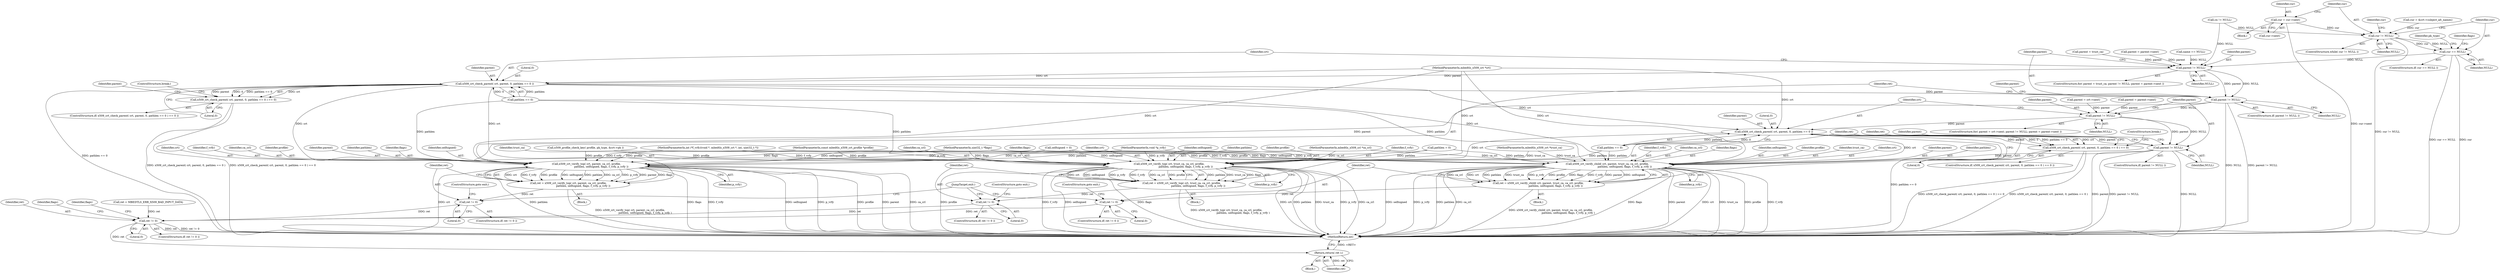 digraph "0_mbedtls_d15795acd5074e0b44e71f7ede8bdfe1b48591fc@pointer" {
"1000227" [label="(Call,cur = cur->next)"];
"1000173" [label="(Call,cur != NULL)"];
"1000233" [label="(Call,cur == NULL)"];
"1000354" [label="(Call,parent != NULL)"];
"1000365" [label="(Call,x509_crt_check_parent( crt, parent, 0, pathlen == 0 ))"];
"1000364" [label="(Call,x509_crt_check_parent( crt, parent, 0, pathlen == 0 ) == 0)"];
"1000375" [label="(Call,parent != NULL)"];
"1000381" [label="(Call,x509_crt_verify_top( crt, parent, ca_crl, profile,\n                                    pathlen, selfsigned, flags, f_vrfy, p_vrfy ))"];
"1000379" [label="(Call,ret = x509_crt_verify_top( crt, parent, ca_crl, profile,\n                                    pathlen, selfsigned, flags, f_vrfy, p_vrfy ))"];
"1000392" [label="(Call,ret != 0)"];
"1000467" [label="(Call,ret != 0)"];
"1000478" [label="(Return,return( ret );)"];
"1000404" [label="(Call,parent != NULL)"];
"1000414" [label="(Call,x509_crt_check_parent( crt, parent, 0, pathlen == 0 ))"];
"1000413" [label="(Call,x509_crt_check_parent( crt, parent, 0, pathlen == 0 ) == 0)"];
"1000424" [label="(Call,parent != NULL)"];
"1000430" [label="(Call,x509_crt_verify_child( crt, parent, trust_ca, ca_crl, profile,\n                                          pathlen, selfsigned, flags, f_vrfy, p_vrfy ))"];
"1000428" [label="(Call,ret = x509_crt_verify_child( crt, parent, trust_ca, ca_crl, profile,\n                                          pathlen, selfsigned, flags, f_vrfy, p_vrfy ))"];
"1000442" [label="(Call,ret != 0)"];
"1000450" [label="(Call,x509_crt_verify_top( crt, trust_ca, ca_crl, profile,\n                                        pathlen, selfsigned, flags, f_vrfy, p_vrfy ))"];
"1000448" [label="(Call,ret = x509_crt_verify_top( crt, trust_ca, ca_crl, profile,\n                                        pathlen, selfsigned, flags, f_vrfy, p_vrfy ))"];
"1000461" [label="(Call,ret != 0)"];
"1000483" [label="(Identifier,flags)"];
"1000393" [label="(Identifier,ret)"];
"1000140" [label="(Call,ret = MBEDTLS_ERR_X509_BAD_INPUT_DATA)"];
"1000412" [label="(ControlStructure,if( x509_crt_check_parent( crt, parent, 0, pathlen == 0 ) == 0 ))"];
"1000424" [label="(Call,parent != NULL)"];
"1000172" [label="(ControlStructure,while( cur != NULL ))"];
"1000478" [label="(Return,return( ret );)"];
"1000415" [label="(Identifier,crt)"];
"1000228" [label="(Identifier,cur)"];
"1000468" [label="(Identifier,ret)"];
"1000364" [label="(Call,x509_crt_check_parent( crt, parent, 0, pathlen == 0 ) == 0)"];
"1000408" [label="(Identifier,parent)"];
"1000378" [label="(Block,)"];
"1000437" [label="(Identifier,selfsigned)"];
"1000174" [label="(Identifier,cur)"];
"1000121" [label="(Call,selfsigned = 0)"];
"1000376" [label="(Identifier,parent)"];
"1000413" [label="(Call,x509_crt_check_parent( crt, parent, 0, pathlen == 0 ) == 0)"];
"1000470" [label="(Block,)"];
"1000443" [label="(Identifier,ret)"];
"1000380" [label="(Identifier,ret)"];
"1000350" [label="(ControlStructure,for( parent = trust_ca; parent != NULL; parent = parent->next ))"];
"1000356" [label="(Identifier,NULL)"];
"1000182" [label="(Identifier,cur)"];
"1000229" [label="(Call,cur->next)"];
"1000105" [label="(MethodParameterIn,mbedtls_x509_crt *crt)"];
"1000106" [label="(MethodParameterIn,mbedtls_x509_crt *trust_ca)"];
"1000363" [label="(ControlStructure,if( x509_crt_check_parent( crt, parent, 0, pathlen == 0 ) == 0 ))"];
"1000463" [label="(Literal,0)"];
"1000368" [label="(Literal,0)"];
"1000238" [label="(Identifier,flags)"];
"1000384" [label="(Identifier,ca_crl)"];
"1000392" [label="(Call,ret != 0)"];
"1000426" [label="(Identifier,NULL)"];
"1000435" [label="(Identifier,profile)"];
"1000405" [label="(Identifier,parent)"];
"1000447" [label="(Block,)"];
"1000338" [label="(Call,x509_profile_check_key( profile, pk_type, &crt->pk ))"];
"1000489" [label="(MethodReturn,int)"];
"1000433" [label="(Identifier,trust_ca)"];
"1000462" [label="(Identifier,ret)"];
"1000355" [label="(Identifier,parent)"];
"1000431" [label="(Identifier,crt)"];
"1000365" [label="(Call,x509_crt_check_parent( crt, parent, 0, pathlen == 0 ))"];
"1000422" [label="(ControlStructure,break;)"];
"1000406" [label="(Identifier,NULL)"];
"1000460" [label="(ControlStructure,if( ret != 0 ))"];
"1000414" [label="(Call,x509_crt_check_parent( crt, parent, 0, pathlen == 0 ))"];
"1000358" [label="(Identifier,parent)"];
"1000386" [label="(Identifier,pathlen)"];
"1000465" [label="(JumpTarget,exit:)"];
"1000166" [label="(Call,cur = &crt->subject_alt_names)"];
"1000379" [label="(Call,ret = x509_crt_verify_top( crt, parent, ca_crl, profile,\n                                    pathlen, selfsigned, flags, f_vrfy, p_vrfy ))"];
"1000429" [label="(Identifier,ret)"];
"1000111" [label="(MethodParameterIn,int (*f_vrfy)(void *, mbedtls_x509_crt *, int, uint32_t *))"];
"1000108" [label="(MethodParameterIn,const mbedtls_x509_crt_profile *profile)"];
"1000416" [label="(Identifier,parent)"];
"1000375" [label="(Call,parent != NULL)"];
"1000400" [label="(Identifier,parent)"];
"1000388" [label="(Identifier,flags)"];
"1000227" [label="(Call,cur = cur->next)"];
"1000383" [label="(Identifier,parent)"];
"1000428" [label="(Call,ret = x509_crt_verify_child( crt, parent, trust_ca, ca_crl, profile,\n                                          pathlen, selfsigned, flags, f_vrfy, p_vrfy ))"];
"1000464" [label="(ControlStructure,goto exit;)"];
"1000469" [label="(Literal,0)"];
"1000387" [label="(Identifier,selfsigned)"];
"1000110" [label="(MethodParameterIn,uint32_t *flags)"];
"1000367" [label="(Identifier,parent)"];
"1000479" [label="(Identifier,ret)"];
"1000432" [label="(Identifier,parent)"];
"1000117" [label="(Call,pathlen = 0)"];
"1000459" [label="(Identifier,p_vrfy)"];
"1000466" [label="(ControlStructure,if( ret != 0 ))"];
"1000390" [label="(Identifier,p_vrfy)"];
"1000399" [label="(Call,parent = crt->next)"];
"1000473" [label="(Identifier,flags)"];
"1000112" [label="(MethodParameterIn,void *p_vrfy)"];
"1000382" [label="(Identifier,crt)"];
"1000451" [label="(Identifier,crt)"];
"1000389" [label="(Identifier,f_vrfy)"];
"1000441" [label="(ControlStructure,if( ret != 0 ))"];
"1000427" [label="(Block,)"];
"1000436" [label="(Identifier,pathlen)"];
"1000351" [label="(Call,parent = trust_ca)"];
"1000357" [label="(Call,parent = parent->next)"];
"1000175" [label="(Identifier,NULL)"];
"1000235" [label="(Identifier,NULL)"];
"1000456" [label="(Identifier,selfsigned)"];
"1000407" [label="(Call,parent = parent->next)"];
"1000461" [label="(Call,ret != 0)"];
"1000448" [label="(Call,ret = x509_crt_verify_top( crt, trust_ca, ca_crl, profile,\n                                        pathlen, selfsigned, flags, f_vrfy, p_vrfy ))"];
"1000449" [label="(Identifier,ret)"];
"1000458" [label="(Identifier,f_vrfy)"];
"1000234" [label="(Identifier,cur)"];
"1000395" [label="(ControlStructure,goto exit;)"];
"1000107" [label="(MethodParameterIn,mbedtls_x509_crl *ca_crl)"];
"1000452" [label="(Identifier,trust_ca)"];
"1000232" [label="(ControlStructure,if( cur == NULL ))"];
"1000381" [label="(Call,x509_crt_verify_top( crt, parent, ca_crl, profile,\n                                    pathlen, selfsigned, flags, f_vrfy, p_vrfy ))"];
"1000453" [label="(Identifier,ca_crl)"];
"1000457" [label="(Identifier,flags)"];
"1000467" [label="(Call,ret != 0)"];
"1000430" [label="(Call,x509_crt_verify_child( crt, parent, trust_ca, ca_crl, profile,\n                                          pathlen, selfsigned, flags, f_vrfy, p_vrfy ))"];
"1000418" [label="(Call,pathlen == 0)"];
"1000354" [label="(Call,parent != NULL)"];
"1000233" [label="(Call,cur == NULL)"];
"1000425" [label="(Identifier,parent)"];
"1000439" [label="(Identifier,f_vrfy)"];
"1000442" [label="(Call,ret != 0)"];
"1000312" [label="(Call,name == NULL)"];
"1000404" [label="(Call,parent != NULL)"];
"1000369" [label="(Call,pathlen == 0)"];
"1000366" [label="(Identifier,crt)"];
"1000145" [label="(Call,cn != NULL)"];
"1000320" [label="(Identifier,pk_type)"];
"1000394" [label="(Literal,0)"];
"1000445" [label="(ControlStructure,goto exit;)"];
"1000450" [label="(Call,x509_crt_verify_top( crt, trust_ca, ca_crl, profile,\n                                        pathlen, selfsigned, flags, f_vrfy, p_vrfy ))"];
"1000444" [label="(Literal,0)"];
"1000434" [label="(Identifier,ca_crl)"];
"1000176" [label="(Block,)"];
"1000440" [label="(Identifier,p_vrfy)"];
"1000372" [label="(Literal,0)"];
"1000421" [label="(Literal,0)"];
"1000417" [label="(Literal,0)"];
"1000173" [label="(Call,cur != NULL)"];
"1000455" [label="(Identifier,pathlen)"];
"1000398" [label="(ControlStructure,for( parent = crt->next; parent != NULL; parent = parent->next ))"];
"1000454" [label="(Identifier,profile)"];
"1000438" [label="(Identifier,flags)"];
"1000391" [label="(ControlStructure,if( ret != 0 ))"];
"1000423" [label="(ControlStructure,if( parent != NULL ))"];
"1000385" [label="(Identifier,profile)"];
"1000377" [label="(Identifier,NULL)"];
"1000374" [label="(ControlStructure,if( parent != NULL ))"];
"1000373" [label="(ControlStructure,break;)"];
"1000227" -> "1000176"  [label="AST: "];
"1000227" -> "1000229"  [label="CFG: "];
"1000228" -> "1000227"  [label="AST: "];
"1000229" -> "1000227"  [label="AST: "];
"1000174" -> "1000227"  [label="CFG: "];
"1000227" -> "1000489"  [label="DDG: cur->next"];
"1000227" -> "1000173"  [label="DDG: cur"];
"1000173" -> "1000172"  [label="AST: "];
"1000173" -> "1000175"  [label="CFG: "];
"1000174" -> "1000173"  [label="AST: "];
"1000175" -> "1000173"  [label="AST: "];
"1000182" -> "1000173"  [label="CFG: "];
"1000234" -> "1000173"  [label="CFG: "];
"1000173" -> "1000489"  [label="DDG: cur != NULL"];
"1000166" -> "1000173"  [label="DDG: cur"];
"1000145" -> "1000173"  [label="DDG: NULL"];
"1000173" -> "1000233"  [label="DDG: cur"];
"1000173" -> "1000233"  [label="DDG: NULL"];
"1000233" -> "1000232"  [label="AST: "];
"1000233" -> "1000235"  [label="CFG: "];
"1000234" -> "1000233"  [label="AST: "];
"1000235" -> "1000233"  [label="AST: "];
"1000238" -> "1000233"  [label="CFG: "];
"1000320" -> "1000233"  [label="CFG: "];
"1000233" -> "1000489"  [label="DDG: cur == NULL"];
"1000233" -> "1000489"  [label="DDG: cur"];
"1000233" -> "1000354"  [label="DDG: NULL"];
"1000354" -> "1000350"  [label="AST: "];
"1000354" -> "1000356"  [label="CFG: "];
"1000355" -> "1000354"  [label="AST: "];
"1000356" -> "1000354"  [label="AST: "];
"1000366" -> "1000354"  [label="CFG: "];
"1000376" -> "1000354"  [label="CFG: "];
"1000357" -> "1000354"  [label="DDG: parent"];
"1000351" -> "1000354"  [label="DDG: parent"];
"1000312" -> "1000354"  [label="DDG: NULL"];
"1000145" -> "1000354"  [label="DDG: NULL"];
"1000354" -> "1000365"  [label="DDG: parent"];
"1000354" -> "1000375"  [label="DDG: parent"];
"1000354" -> "1000375"  [label="DDG: NULL"];
"1000365" -> "1000364"  [label="AST: "];
"1000365" -> "1000369"  [label="CFG: "];
"1000366" -> "1000365"  [label="AST: "];
"1000367" -> "1000365"  [label="AST: "];
"1000368" -> "1000365"  [label="AST: "];
"1000369" -> "1000365"  [label="AST: "];
"1000372" -> "1000365"  [label="CFG: "];
"1000365" -> "1000489"  [label="DDG: pathlen == 0"];
"1000365" -> "1000364"  [label="DDG: crt"];
"1000365" -> "1000364"  [label="DDG: parent"];
"1000365" -> "1000364"  [label="DDG: 0"];
"1000365" -> "1000364"  [label="DDG: pathlen == 0"];
"1000105" -> "1000365"  [label="DDG: crt"];
"1000369" -> "1000365"  [label="DDG: pathlen"];
"1000369" -> "1000365"  [label="DDG: 0"];
"1000365" -> "1000375"  [label="DDG: parent"];
"1000365" -> "1000381"  [label="DDG: crt"];
"1000365" -> "1000414"  [label="DDG: crt"];
"1000365" -> "1000430"  [label="DDG: crt"];
"1000365" -> "1000450"  [label="DDG: crt"];
"1000364" -> "1000363"  [label="AST: "];
"1000364" -> "1000372"  [label="CFG: "];
"1000372" -> "1000364"  [label="AST: "];
"1000373" -> "1000364"  [label="CFG: "];
"1000358" -> "1000364"  [label="CFG: "];
"1000364" -> "1000489"  [label="DDG: x509_crt_check_parent( crt, parent, 0, pathlen == 0 )"];
"1000364" -> "1000489"  [label="DDG: x509_crt_check_parent( crt, parent, 0, pathlen == 0 ) == 0"];
"1000375" -> "1000374"  [label="AST: "];
"1000375" -> "1000377"  [label="CFG: "];
"1000376" -> "1000375"  [label="AST: "];
"1000377" -> "1000375"  [label="AST: "];
"1000380" -> "1000375"  [label="CFG: "];
"1000400" -> "1000375"  [label="CFG: "];
"1000375" -> "1000489"  [label="DDG: NULL"];
"1000375" -> "1000489"  [label="DDG: parent != NULL"];
"1000375" -> "1000381"  [label="DDG: parent"];
"1000375" -> "1000404"  [label="DDG: NULL"];
"1000381" -> "1000379"  [label="AST: "];
"1000381" -> "1000390"  [label="CFG: "];
"1000382" -> "1000381"  [label="AST: "];
"1000383" -> "1000381"  [label="AST: "];
"1000384" -> "1000381"  [label="AST: "];
"1000385" -> "1000381"  [label="AST: "];
"1000386" -> "1000381"  [label="AST: "];
"1000387" -> "1000381"  [label="AST: "];
"1000388" -> "1000381"  [label="AST: "];
"1000389" -> "1000381"  [label="AST: "];
"1000390" -> "1000381"  [label="AST: "];
"1000379" -> "1000381"  [label="CFG: "];
"1000381" -> "1000489"  [label="DDG: parent"];
"1000381" -> "1000489"  [label="DDG: f_vrfy"];
"1000381" -> "1000489"  [label="DDG: ca_crl"];
"1000381" -> "1000489"  [label="DDG: flags"];
"1000381" -> "1000489"  [label="DDG: selfsigned"];
"1000381" -> "1000489"  [label="DDG: p_vrfy"];
"1000381" -> "1000489"  [label="DDG: crt"];
"1000381" -> "1000489"  [label="DDG: pathlen"];
"1000381" -> "1000489"  [label="DDG: profile"];
"1000381" -> "1000379"  [label="DDG: crt"];
"1000381" -> "1000379"  [label="DDG: f_vrfy"];
"1000381" -> "1000379"  [label="DDG: profile"];
"1000381" -> "1000379"  [label="DDG: selfsigned"];
"1000381" -> "1000379"  [label="DDG: pathlen"];
"1000381" -> "1000379"  [label="DDG: ca_crl"];
"1000381" -> "1000379"  [label="DDG: p_vrfy"];
"1000381" -> "1000379"  [label="DDG: parent"];
"1000381" -> "1000379"  [label="DDG: flags"];
"1000105" -> "1000381"  [label="DDG: crt"];
"1000107" -> "1000381"  [label="DDG: ca_crl"];
"1000338" -> "1000381"  [label="DDG: profile"];
"1000108" -> "1000381"  [label="DDG: profile"];
"1000369" -> "1000381"  [label="DDG: pathlen"];
"1000117" -> "1000381"  [label="DDG: pathlen"];
"1000121" -> "1000381"  [label="DDG: selfsigned"];
"1000110" -> "1000381"  [label="DDG: flags"];
"1000111" -> "1000381"  [label="DDG: f_vrfy"];
"1000112" -> "1000381"  [label="DDG: p_vrfy"];
"1000379" -> "1000378"  [label="AST: "];
"1000380" -> "1000379"  [label="AST: "];
"1000393" -> "1000379"  [label="CFG: "];
"1000379" -> "1000489"  [label="DDG: x509_crt_verify_top( crt, parent, ca_crl, profile,\n                                    pathlen, selfsigned, flags, f_vrfy, p_vrfy )"];
"1000379" -> "1000392"  [label="DDG: ret"];
"1000392" -> "1000391"  [label="AST: "];
"1000392" -> "1000394"  [label="CFG: "];
"1000393" -> "1000392"  [label="AST: "];
"1000394" -> "1000392"  [label="AST: "];
"1000395" -> "1000392"  [label="CFG: "];
"1000465" -> "1000392"  [label="CFG: "];
"1000392" -> "1000467"  [label="DDG: ret"];
"1000467" -> "1000466"  [label="AST: "];
"1000467" -> "1000469"  [label="CFG: "];
"1000468" -> "1000467"  [label="AST: "];
"1000469" -> "1000467"  [label="AST: "];
"1000473" -> "1000467"  [label="CFG: "];
"1000483" -> "1000467"  [label="CFG: "];
"1000467" -> "1000489"  [label="DDG: ret"];
"1000467" -> "1000489"  [label="DDG: ret != 0"];
"1000442" -> "1000467"  [label="DDG: ret"];
"1000140" -> "1000467"  [label="DDG: ret"];
"1000461" -> "1000467"  [label="DDG: ret"];
"1000467" -> "1000478"  [label="DDG: ret"];
"1000478" -> "1000470"  [label="AST: "];
"1000478" -> "1000479"  [label="CFG: "];
"1000479" -> "1000478"  [label="AST: "];
"1000489" -> "1000478"  [label="CFG: "];
"1000478" -> "1000489"  [label="DDG: <RET>"];
"1000479" -> "1000478"  [label="DDG: ret"];
"1000404" -> "1000398"  [label="AST: "];
"1000404" -> "1000406"  [label="CFG: "];
"1000405" -> "1000404"  [label="AST: "];
"1000406" -> "1000404"  [label="AST: "];
"1000415" -> "1000404"  [label="CFG: "];
"1000425" -> "1000404"  [label="CFG: "];
"1000407" -> "1000404"  [label="DDG: parent"];
"1000399" -> "1000404"  [label="DDG: parent"];
"1000404" -> "1000414"  [label="DDG: parent"];
"1000404" -> "1000424"  [label="DDG: parent"];
"1000404" -> "1000424"  [label="DDG: NULL"];
"1000414" -> "1000413"  [label="AST: "];
"1000414" -> "1000418"  [label="CFG: "];
"1000415" -> "1000414"  [label="AST: "];
"1000416" -> "1000414"  [label="AST: "];
"1000417" -> "1000414"  [label="AST: "];
"1000418" -> "1000414"  [label="AST: "];
"1000421" -> "1000414"  [label="CFG: "];
"1000414" -> "1000489"  [label="DDG: pathlen == 0"];
"1000414" -> "1000413"  [label="DDG: crt"];
"1000414" -> "1000413"  [label="DDG: parent"];
"1000414" -> "1000413"  [label="DDG: 0"];
"1000414" -> "1000413"  [label="DDG: pathlen == 0"];
"1000105" -> "1000414"  [label="DDG: crt"];
"1000418" -> "1000414"  [label="DDG: pathlen"];
"1000418" -> "1000414"  [label="DDG: 0"];
"1000414" -> "1000424"  [label="DDG: parent"];
"1000414" -> "1000430"  [label="DDG: crt"];
"1000414" -> "1000450"  [label="DDG: crt"];
"1000413" -> "1000412"  [label="AST: "];
"1000413" -> "1000421"  [label="CFG: "];
"1000421" -> "1000413"  [label="AST: "];
"1000422" -> "1000413"  [label="CFG: "];
"1000408" -> "1000413"  [label="CFG: "];
"1000413" -> "1000489"  [label="DDG: x509_crt_check_parent( crt, parent, 0, pathlen == 0 )"];
"1000413" -> "1000489"  [label="DDG: x509_crt_check_parent( crt, parent, 0, pathlen == 0 ) == 0"];
"1000424" -> "1000423"  [label="AST: "];
"1000424" -> "1000426"  [label="CFG: "];
"1000425" -> "1000424"  [label="AST: "];
"1000426" -> "1000424"  [label="AST: "];
"1000429" -> "1000424"  [label="CFG: "];
"1000449" -> "1000424"  [label="CFG: "];
"1000424" -> "1000489"  [label="DDG: NULL"];
"1000424" -> "1000489"  [label="DDG: parent"];
"1000424" -> "1000489"  [label="DDG: parent != NULL"];
"1000424" -> "1000430"  [label="DDG: parent"];
"1000430" -> "1000428"  [label="AST: "];
"1000430" -> "1000440"  [label="CFG: "];
"1000431" -> "1000430"  [label="AST: "];
"1000432" -> "1000430"  [label="AST: "];
"1000433" -> "1000430"  [label="AST: "];
"1000434" -> "1000430"  [label="AST: "];
"1000435" -> "1000430"  [label="AST: "];
"1000436" -> "1000430"  [label="AST: "];
"1000437" -> "1000430"  [label="AST: "];
"1000438" -> "1000430"  [label="AST: "];
"1000439" -> "1000430"  [label="AST: "];
"1000440" -> "1000430"  [label="AST: "];
"1000428" -> "1000430"  [label="CFG: "];
"1000430" -> "1000489"  [label="DDG: pathlen"];
"1000430" -> "1000489"  [label="DDG: selfsigned"];
"1000430" -> "1000489"  [label="DDG: p_vrfy"];
"1000430" -> "1000489"  [label="DDG: ca_crl"];
"1000430" -> "1000489"  [label="DDG: flags"];
"1000430" -> "1000489"  [label="DDG: parent"];
"1000430" -> "1000489"  [label="DDG: crt"];
"1000430" -> "1000489"  [label="DDG: trust_ca"];
"1000430" -> "1000489"  [label="DDG: profile"];
"1000430" -> "1000489"  [label="DDG: f_vrfy"];
"1000430" -> "1000428"  [label="DDG: ca_crl"];
"1000430" -> "1000428"  [label="DDG: crt"];
"1000430" -> "1000428"  [label="DDG: pathlen"];
"1000430" -> "1000428"  [label="DDG: trust_ca"];
"1000430" -> "1000428"  [label="DDG: p_vrfy"];
"1000430" -> "1000428"  [label="DDG: profile"];
"1000430" -> "1000428"  [label="DDG: flags"];
"1000430" -> "1000428"  [label="DDG: f_vrfy"];
"1000430" -> "1000428"  [label="DDG: parent"];
"1000430" -> "1000428"  [label="DDG: selfsigned"];
"1000105" -> "1000430"  [label="DDG: crt"];
"1000106" -> "1000430"  [label="DDG: trust_ca"];
"1000107" -> "1000430"  [label="DDG: ca_crl"];
"1000338" -> "1000430"  [label="DDG: profile"];
"1000108" -> "1000430"  [label="DDG: profile"];
"1000369" -> "1000430"  [label="DDG: pathlen"];
"1000117" -> "1000430"  [label="DDG: pathlen"];
"1000418" -> "1000430"  [label="DDG: pathlen"];
"1000121" -> "1000430"  [label="DDG: selfsigned"];
"1000110" -> "1000430"  [label="DDG: flags"];
"1000111" -> "1000430"  [label="DDG: f_vrfy"];
"1000112" -> "1000430"  [label="DDG: p_vrfy"];
"1000428" -> "1000427"  [label="AST: "];
"1000429" -> "1000428"  [label="AST: "];
"1000443" -> "1000428"  [label="CFG: "];
"1000428" -> "1000489"  [label="DDG: x509_crt_verify_child( crt, parent, trust_ca, ca_crl, profile,\n                                          pathlen, selfsigned, flags, f_vrfy, p_vrfy )"];
"1000428" -> "1000442"  [label="DDG: ret"];
"1000442" -> "1000441"  [label="AST: "];
"1000442" -> "1000444"  [label="CFG: "];
"1000443" -> "1000442"  [label="AST: "];
"1000444" -> "1000442"  [label="AST: "];
"1000445" -> "1000442"  [label="CFG: "];
"1000465" -> "1000442"  [label="CFG: "];
"1000450" -> "1000448"  [label="AST: "];
"1000450" -> "1000459"  [label="CFG: "];
"1000451" -> "1000450"  [label="AST: "];
"1000452" -> "1000450"  [label="AST: "];
"1000453" -> "1000450"  [label="AST: "];
"1000454" -> "1000450"  [label="AST: "];
"1000455" -> "1000450"  [label="AST: "];
"1000456" -> "1000450"  [label="AST: "];
"1000457" -> "1000450"  [label="AST: "];
"1000458" -> "1000450"  [label="AST: "];
"1000459" -> "1000450"  [label="AST: "];
"1000448" -> "1000450"  [label="CFG: "];
"1000450" -> "1000489"  [label="DDG: pathlen"];
"1000450" -> "1000489"  [label="DDG: p_vrfy"];
"1000450" -> "1000489"  [label="DDG: flags"];
"1000450" -> "1000489"  [label="DDG: trust_ca"];
"1000450" -> "1000489"  [label="DDG: ca_crl"];
"1000450" -> "1000489"  [label="DDG: f_vrfy"];
"1000450" -> "1000489"  [label="DDG: crt"];
"1000450" -> "1000489"  [label="DDG: profile"];
"1000450" -> "1000489"  [label="DDG: selfsigned"];
"1000450" -> "1000448"  [label="DDG: pathlen"];
"1000450" -> "1000448"  [label="DDG: trust_ca"];
"1000450" -> "1000448"  [label="DDG: flags"];
"1000450" -> "1000448"  [label="DDG: crt"];
"1000450" -> "1000448"  [label="DDG: selfsigned"];
"1000450" -> "1000448"  [label="DDG: p_vrfy"];
"1000450" -> "1000448"  [label="DDG: f_vrfy"];
"1000450" -> "1000448"  [label="DDG: ca_crl"];
"1000450" -> "1000448"  [label="DDG: profile"];
"1000105" -> "1000450"  [label="DDG: crt"];
"1000106" -> "1000450"  [label="DDG: trust_ca"];
"1000107" -> "1000450"  [label="DDG: ca_crl"];
"1000338" -> "1000450"  [label="DDG: profile"];
"1000108" -> "1000450"  [label="DDG: profile"];
"1000369" -> "1000450"  [label="DDG: pathlen"];
"1000117" -> "1000450"  [label="DDG: pathlen"];
"1000418" -> "1000450"  [label="DDG: pathlen"];
"1000121" -> "1000450"  [label="DDG: selfsigned"];
"1000110" -> "1000450"  [label="DDG: flags"];
"1000111" -> "1000450"  [label="DDG: f_vrfy"];
"1000112" -> "1000450"  [label="DDG: p_vrfy"];
"1000448" -> "1000447"  [label="AST: "];
"1000449" -> "1000448"  [label="AST: "];
"1000462" -> "1000448"  [label="CFG: "];
"1000448" -> "1000489"  [label="DDG: x509_crt_verify_top( crt, trust_ca, ca_crl, profile,\n                                        pathlen, selfsigned, flags, f_vrfy, p_vrfy )"];
"1000448" -> "1000461"  [label="DDG: ret"];
"1000461" -> "1000460"  [label="AST: "];
"1000461" -> "1000463"  [label="CFG: "];
"1000462" -> "1000461"  [label="AST: "];
"1000463" -> "1000461"  [label="AST: "];
"1000464" -> "1000461"  [label="CFG: "];
"1000465" -> "1000461"  [label="CFG: "];
}
